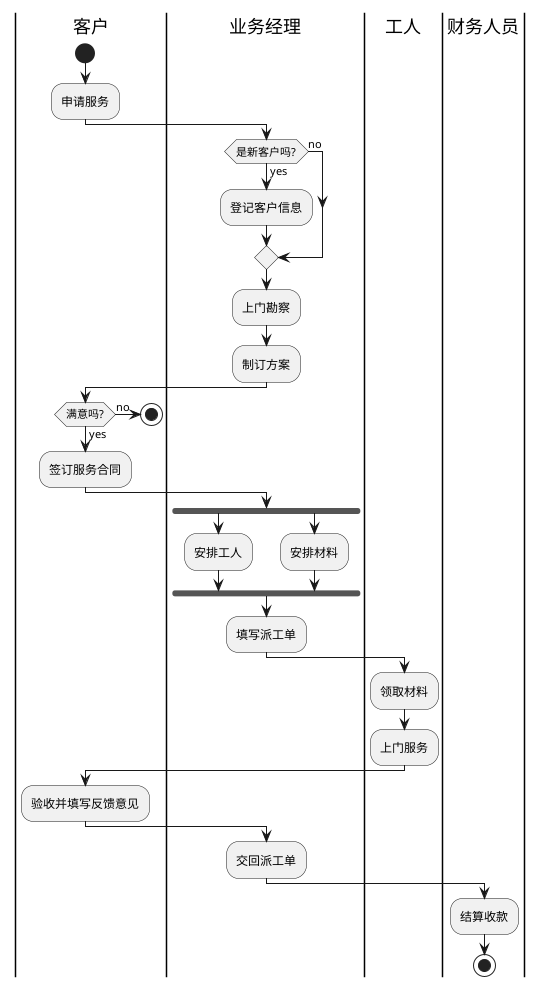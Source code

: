 @startuml
|客户|
start
:申请服务;
|业务经理|
if (是新客户吗?) then (yes)
:登记客户信息;
else(no)
endif
:上门勘察;
:制订方案;
|客户|
if (满意吗?) then (yes)
:签订服务合同;
else(no)
stop
endif
|业务经理|
fork
:安排工人;
fork again
:安排材料;
end fork
:填写派工单;
|工人|
:领取材料;
:上门服务;
|客户|
:验收并填写反馈意见;
|业务经理|
:交回派工单;
|财务人员|
:结算收款;
stop
@enduml
